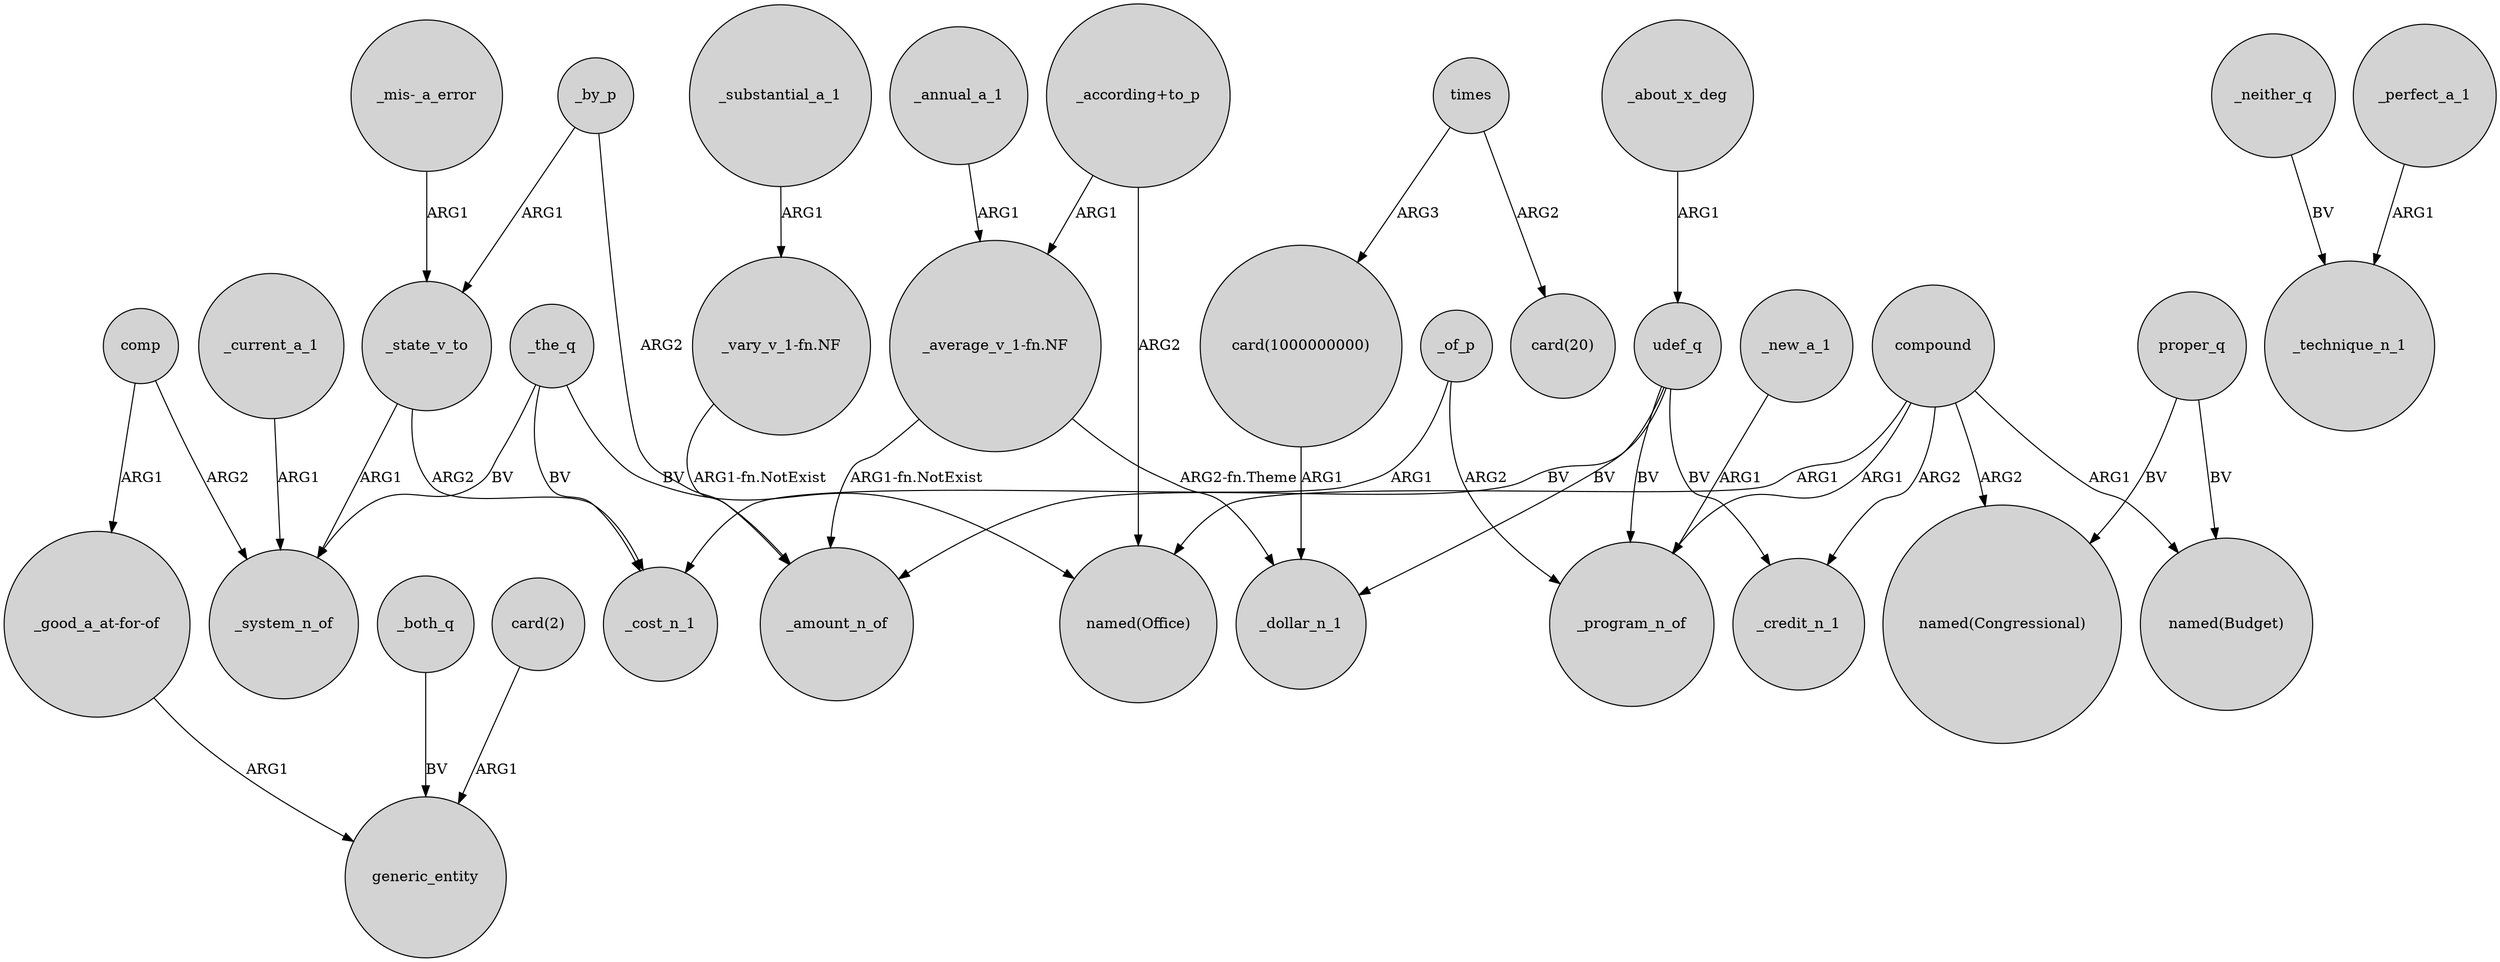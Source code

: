 digraph {
	node [shape=circle style=filled]
	_state_v_to -> _system_n_of [label=ARG1]
	_by_p -> _state_v_to [label=ARG1]
	"_mis-_a_error" -> _state_v_to [label=ARG1]
	comp -> _system_n_of [label=ARG2]
	udef_q -> _amount_n_of [label=BV]
	udef_q -> _credit_n_1 [label=BV]
	_substantial_a_1 -> "_vary_v_1-fn.NF" [label=ARG1]
	"_average_v_1-fn.NF" -> _amount_n_of [label="ARG1-fn.NotExist"]
	comp -> "_good_a_at-for-of" [label=ARG1]
	_annual_a_1 -> "_average_v_1-fn.NF" [label=ARG1]
	_of_p -> _program_n_of [label=ARG2]
	compound -> _credit_n_1 [label=ARG2]
	compound -> "named(Office)" [label=ARG1]
	_by_p -> _amount_n_of [label=ARG2]
	udef_q -> _program_n_of [label=BV]
	_about_x_deg -> udef_q [label=ARG1]
	_both_q -> generic_entity [label=BV]
	_the_q -> _cost_n_1 [label=BV]
	times -> "card(1000000000)" [label=ARG3]
	_of_p -> _cost_n_1 [label=ARG1]
	compound -> "named(Budget)" [label=ARG1]
	_the_q -> "named(Office)" [label=BV]
	"_good_a_at-for-of" -> generic_entity [label=ARG1]
	"_according+to_p" -> "_average_v_1-fn.NF" [label=ARG1]
	"_average_v_1-fn.NF" -> _dollar_n_1 [label="ARG2-fn.Theme"]
	_current_a_1 -> _system_n_of [label=ARG1]
	proper_q -> "named(Congressional)" [label=BV]
	times -> "card(20)" [label=ARG2]
	_state_v_to -> _cost_n_1 [label=ARG2]
	"_vary_v_1-fn.NF" -> _amount_n_of [label="ARG1-fn.NotExist"]
	proper_q -> "named(Budget)" [label=BV]
	_the_q -> _system_n_of [label=BV]
	compound -> _program_n_of [label=ARG1]
	udef_q -> _dollar_n_1 [label=BV]
	_new_a_1 -> _program_n_of [label=ARG1]
	"card(1000000000)" -> _dollar_n_1 [label=ARG1]
	compound -> "named(Congressional)" [label=ARG2]
	_neither_q -> _technique_n_1 [label=BV]
	"card(2)" -> generic_entity [label=ARG1]
	_perfect_a_1 -> _technique_n_1 [label=ARG1]
	"_according+to_p" -> "named(Office)" [label=ARG2]
}
